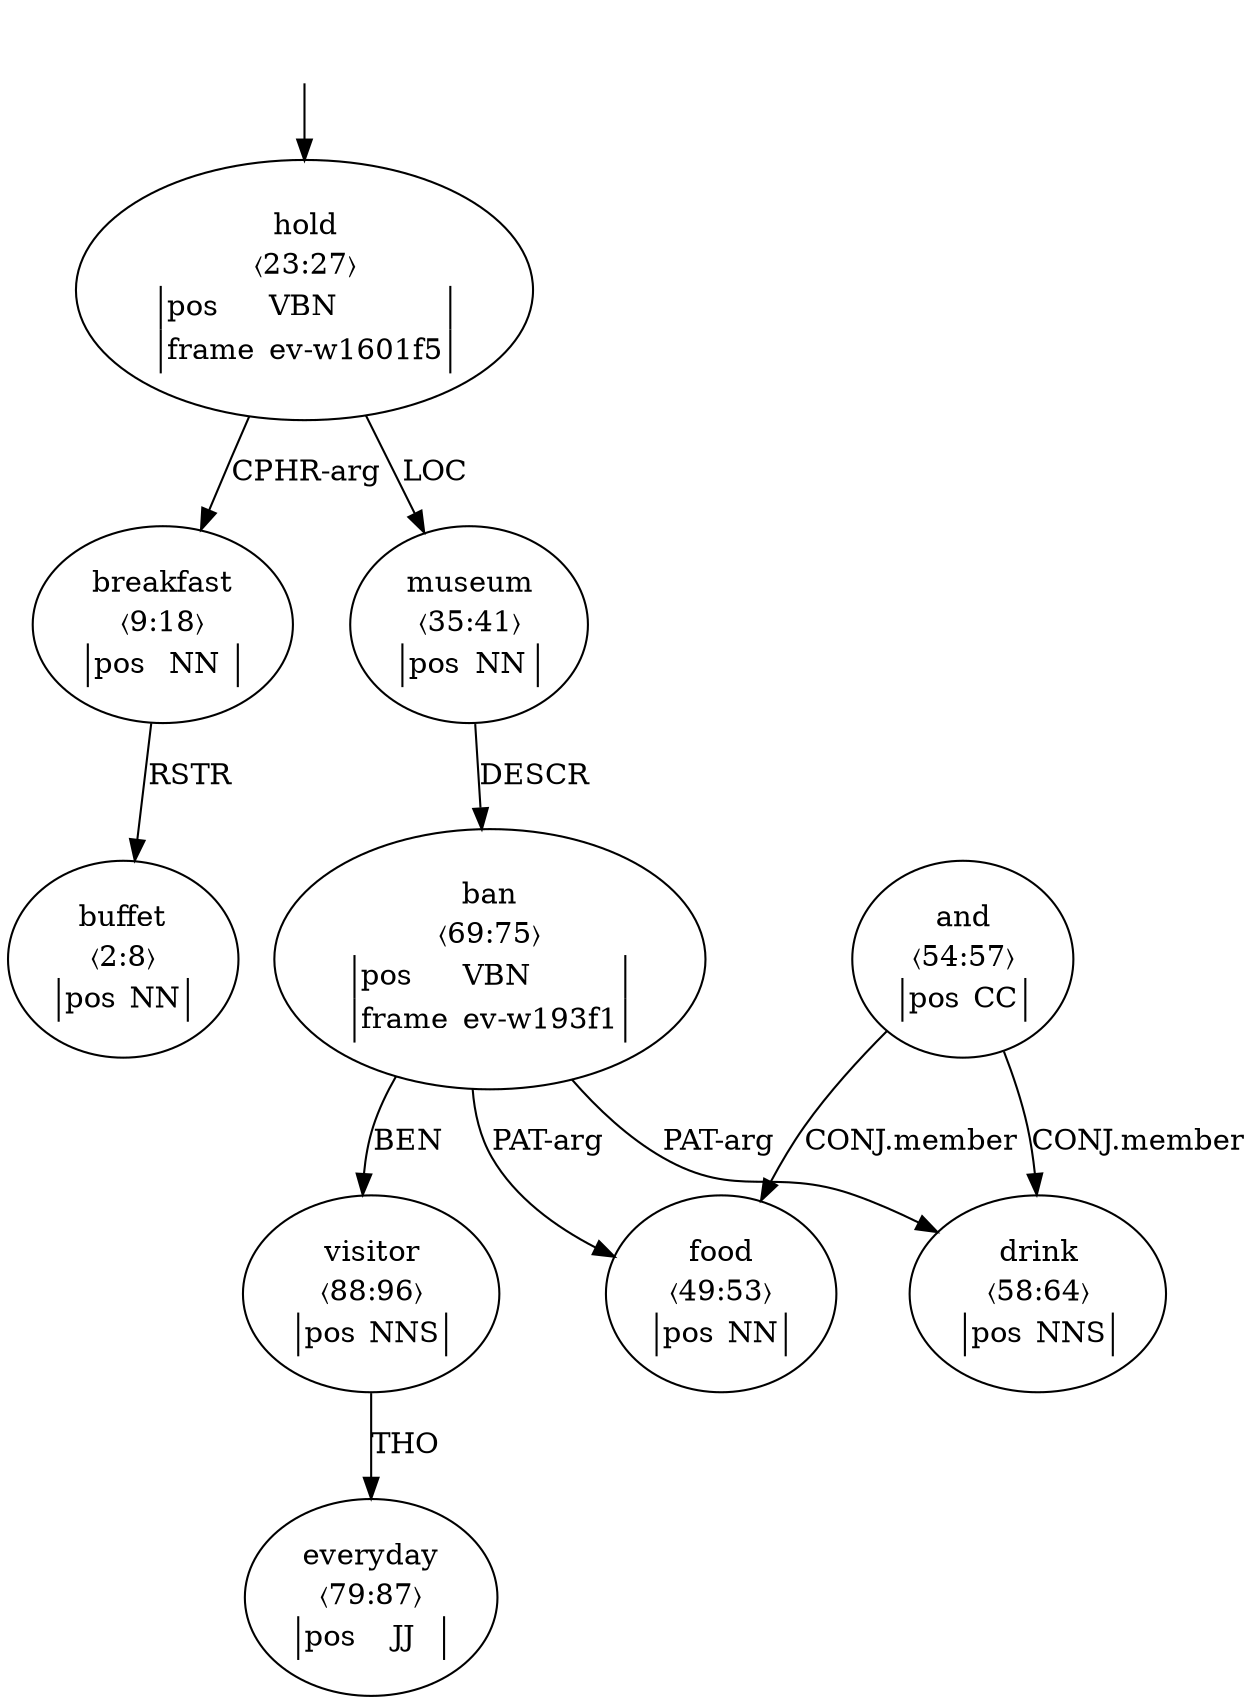 digraph "20010011" {
  top [ style=invis ];
  top -> 4;
  1 [ label=<<table align="center" border="0" cellspacing="0"><tr><td colspan="2">buffet</td></tr><tr><td colspan="2">〈2:8〉</td></tr><tr><td sides="l" border="1" align="left">pos</td><td sides="r" border="1" align="left">NN</td></tr></table>> ];
  2 [ label=<<table align="center" border="0" cellspacing="0"><tr><td colspan="2">breakfast</td></tr><tr><td colspan="2">〈9:18〉</td></tr><tr><td sides="l" border="1" align="left">pos</td><td sides="r" border="1" align="left">NN</td></tr></table>> ];
  4 [ label=<<table align="center" border="0" cellspacing="0"><tr><td colspan="2">hold</td></tr><tr><td colspan="2">〈23:27〉</td></tr><tr><td sides="l" border="1" align="left">pos</td><td sides="r" border="1" align="left">VBN</td></tr><tr><td sides="l" border="1" align="left">frame</td><td sides="r" border="1" align="left">ev-w1601f5</td></tr></table>> ];
  7 [ label=<<table align="center" border="0" cellspacing="0"><tr><td colspan="2">museum</td></tr><tr><td colspan="2">〈35:41〉</td></tr><tr><td sides="l" border="1" align="left">pos</td><td sides="r" border="1" align="left">NN</td></tr></table>> ];
  10 [ label=<<table align="center" border="0" cellspacing="0"><tr><td colspan="2">food</td></tr><tr><td colspan="2">〈49:53〉</td></tr><tr><td sides="l" border="1" align="left">pos</td><td sides="r" border="1" align="left">NN</td></tr></table>> ];
  11 [ label=<<table align="center" border="0" cellspacing="0"><tr><td colspan="2">and</td></tr><tr><td colspan="2">〈54:57〉</td></tr><tr><td sides="l" border="1" align="left">pos</td><td sides="r" border="1" align="left">CC</td></tr></table>> ];
  12 [ label=<<table align="center" border="0" cellspacing="0"><tr><td colspan="2">drink</td></tr><tr><td colspan="2">〈58:64〉</td></tr><tr><td sides="l" border="1" align="left">pos</td><td sides="r" border="1" align="left">NNS</td></tr></table>> ];
  14 [ label=<<table align="center" border="0" cellspacing="0"><tr><td colspan="2">ban</td></tr><tr><td colspan="2">〈69:75〉</td></tr><tr><td sides="l" border="1" align="left">pos</td><td sides="r" border="1" align="left">VBN</td></tr><tr><td sides="l" border="1" align="left">frame</td><td sides="r" border="1" align="left">ev-w193f1</td></tr></table>> ];
  16 [ label=<<table align="center" border="0" cellspacing="0"><tr><td colspan="2">everyday</td></tr><tr><td colspan="2">〈79:87〉</td></tr><tr><td sides="l" border="1" align="left">pos</td><td sides="r" border="1" align="left">JJ</td></tr></table>> ];
  17 [ label=<<table align="center" border="0" cellspacing="0"><tr><td colspan="2">visitor</td></tr><tr><td colspan="2">〈88:96〉</td></tr><tr><td sides="l" border="1" align="left">pos</td><td sides="r" border="1" align="left">NNS</td></tr></table>> ];
  7 -> 14 [ label="DESCR" ];
  4 -> 7 [ label="LOC" ];
  11 -> 10 [ label="CONJ.member" ];
  14 -> 10 [ label="PAT-arg" ];
  14 -> 17 [ label="BEN" ];
  17 -> 16 [ label="THO" ];
  11 -> 12 [ label="CONJ.member" ];
  14 -> 12 [ label="PAT-arg" ];
  2 -> 1 [ label="RSTR" ];
  4 -> 2 [ label="CPHR-arg" ];
}

